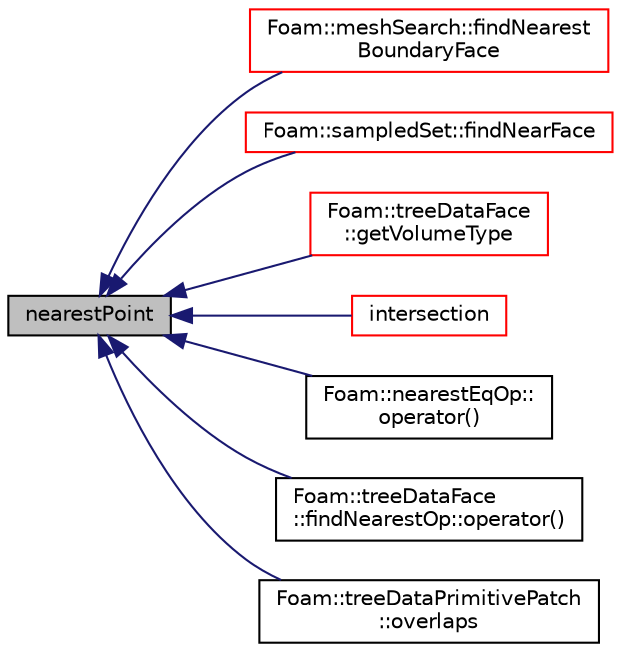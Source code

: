 digraph "nearestPoint"
{
  bgcolor="transparent";
  edge [fontname="Helvetica",fontsize="10",labelfontname="Helvetica",labelfontsize="10"];
  node [fontname="Helvetica",fontsize="10",shape=record];
  rankdir="LR";
  Node1 [label="nearestPoint",height=0.2,width=0.4,color="black", fillcolor="grey75", style="filled", fontcolor="black"];
  Node1 -> Node2 [dir="back",color="midnightblue",fontsize="10",style="solid",fontname="Helvetica"];
  Node2 [label="Foam::meshSearch::findNearest\lBoundaryFace",height=0.2,width=0.4,color="red",URL="$a01510.html#ad28edd754a2ff6caec90415660e87114",tooltip="Find nearest boundary face. "];
  Node1 -> Node3 [dir="back",color="midnightblue",fontsize="10",style="solid",fontname="Helvetica"];
  Node3 [label="Foam::sampledSet::findNearFace",height=0.2,width=0.4,color="red",URL="$a02305.html#a0a0b62223afb81b97cd4511426f32d64",tooltip="Returns face label (or -1) of face which is close to sample. "];
  Node1 -> Node4 [dir="back",color="midnightblue",fontsize="10",style="solid",fontname="Helvetica"];
  Node4 [label="Foam::treeDataFace\l::getVolumeType",height=0.2,width=0.4,color="red",URL="$a02765.html#a5221237edf9a875b73dbd139d43292d7",tooltip="Get type (inside,outside,mixed,unknown) of point w.r.t. surface. "];
  Node1 -> Node5 [dir="back",color="midnightblue",fontsize="10",style="solid",fontname="Helvetica"];
  Node5 [label="intersection",height=0.2,width=0.4,color="red",URL="$a00725.html#a7fc4530719ef5666e372be1b8b856d9a",tooltip="Fast intersection with a ray. "];
  Node1 -> Node6 [dir="back",color="midnightblue",fontsize="10",style="solid",fontname="Helvetica"];
  Node6 [label="Foam::nearestEqOp::\loperator()",height=0.2,width=0.4,color="black",URL="$a01616.html#aca31c134b06f127a240af78f11932306"];
  Node1 -> Node7 [dir="back",color="midnightblue",fontsize="10",style="solid",fontname="Helvetica"];
  Node7 [label="Foam::treeDataFace\l::findNearestOp::operator()",height=0.2,width=0.4,color="black",URL="$a00822.html#a729f81361ac2cf97bbda7e0282e7e8cb"];
  Node1 -> Node8 [dir="back",color="midnightblue",fontsize="10",style="solid",fontname="Helvetica"];
  Node8 [label="Foam::treeDataPrimitivePatch\l::overlaps",height=0.2,width=0.4,color="black",URL="$a02767.html#a86647aa40ed3ca913e0c2f4a308dc3f0",tooltip="Does shape at index overlap sphere. "];
}
